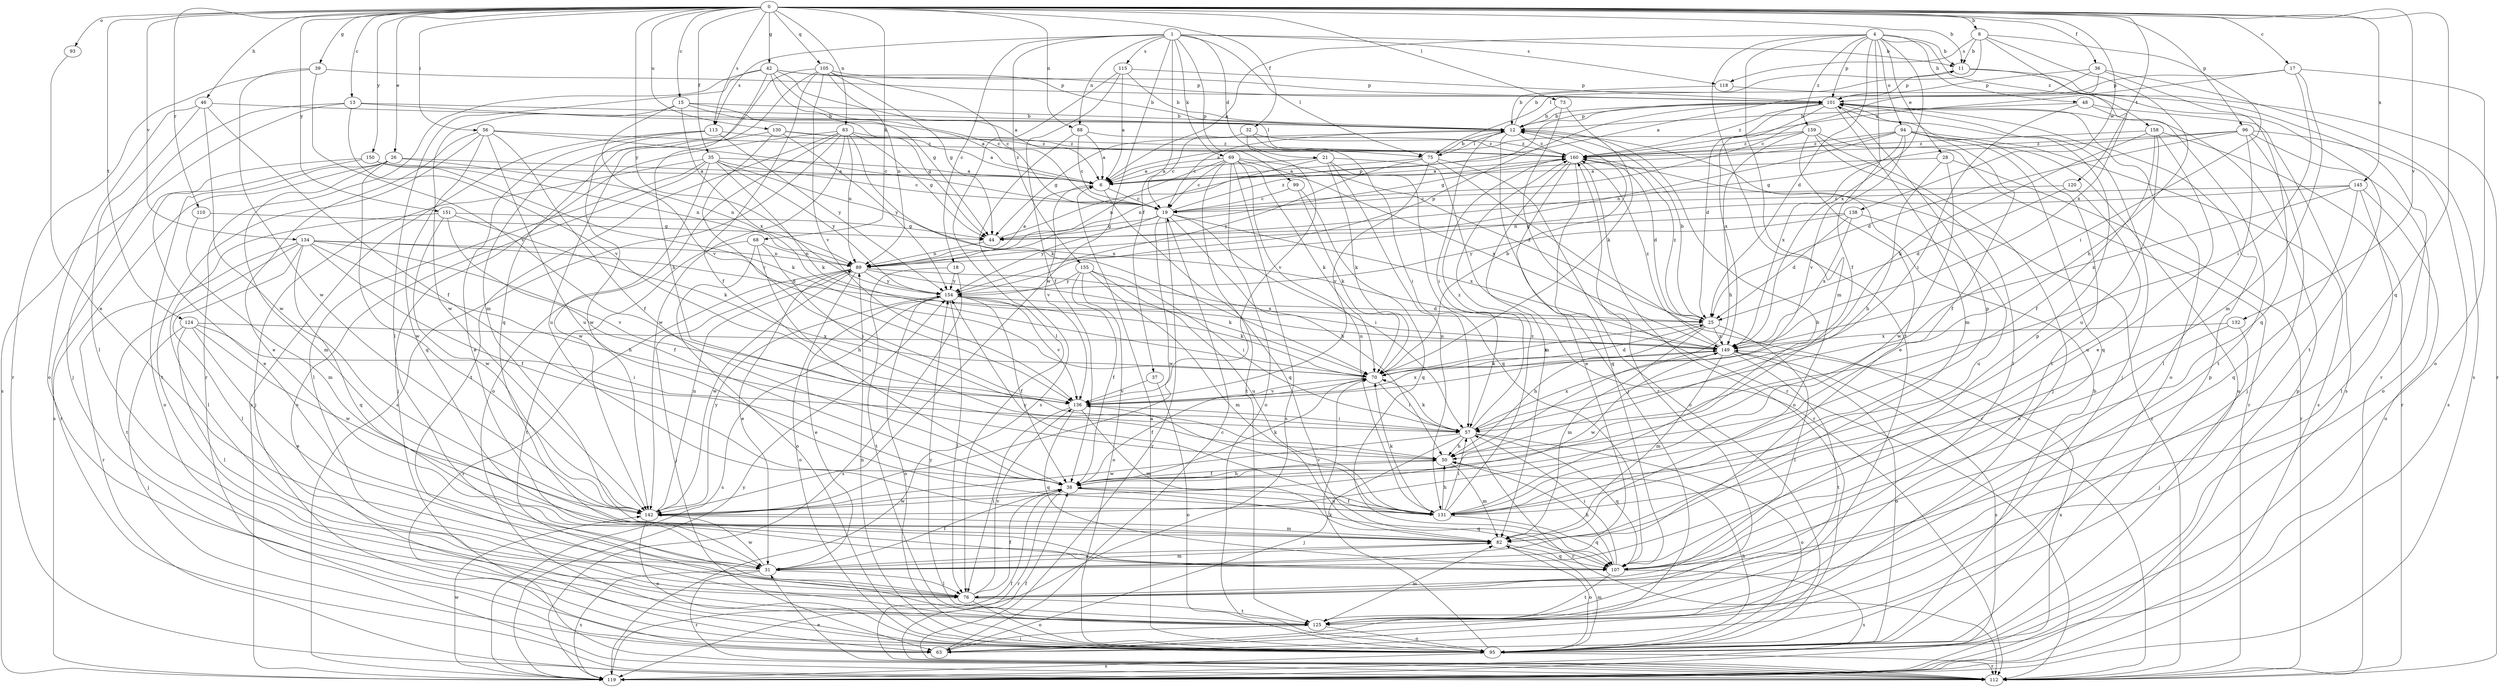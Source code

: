 strict digraph  {
0;
1;
4;
6;
8;
11;
12;
13;
15;
17;
18;
19;
21;
25;
26;
28;
31;
32;
35;
36;
37;
38;
39;
42;
44;
46;
48;
50;
56;
57;
63;
68;
69;
70;
73;
75;
76;
82;
83;
88;
89;
93;
94;
95;
96;
99;
101;
105;
107;
110;
112;
113;
115;
118;
119;
120;
124;
125;
130;
131;
132;
134;
136;
138;
142;
145;
149;
150;
151;
154;
155;
158;
159;
160;
0 -> 8  [label=b];
0 -> 11  [label=b];
0 -> 13  [label=c];
0 -> 15  [label=c];
0 -> 17  [label=c];
0 -> 26  [label=e];
0 -> 32  [label=f];
0 -> 35  [label=f];
0 -> 36  [label=f];
0 -> 39  [label=g];
0 -> 42  [label=g];
0 -> 46  [label=h];
0 -> 56  [label=i];
0 -> 68  [label=k];
0 -> 73  [label=l];
0 -> 83  [label=n];
0 -> 88  [label=n];
0 -> 93  [label=o];
0 -> 96  [label=p];
0 -> 105  [label=q];
0 -> 107  [label=q];
0 -> 110  [label=r];
0 -> 113  [label=s];
0 -> 120  [label=t];
0 -> 124  [label=t];
0 -> 130  [label=u];
0 -> 132  [label=v];
0 -> 134  [label=v];
0 -> 138  [label=w];
0 -> 145  [label=x];
0 -> 150  [label=y];
0 -> 151  [label=y];
0 -> 154  [label=y];
1 -> 11  [label=b];
1 -> 18  [label=c];
1 -> 21  [label=d];
1 -> 37  [label=f];
1 -> 69  [label=k];
1 -> 75  [label=l];
1 -> 88  [label=n];
1 -> 99  [label=p];
1 -> 113  [label=s];
1 -> 115  [label=s];
1 -> 118  [label=s];
1 -> 142  [label=w];
1 -> 155  [label=z];
4 -> 6  [label=a];
4 -> 11  [label=b];
4 -> 25  [label=d];
4 -> 28  [label=e];
4 -> 38  [label=f];
4 -> 48  [label=h];
4 -> 82  [label=m];
4 -> 94  [label=o];
4 -> 101  [label=p];
4 -> 125  [label=t];
4 -> 149  [label=x];
4 -> 158  [label=z];
4 -> 159  [label=z];
6 -> 19  [label=c];
6 -> 107  [label=q];
6 -> 136  [label=v];
8 -> 11  [label=b];
8 -> 50  [label=h];
8 -> 57  [label=i];
8 -> 75  [label=l];
8 -> 118  [label=s];
8 -> 149  [label=x];
11 -> 101  [label=p];
11 -> 112  [label=r];
11 -> 125  [label=t];
12 -> 11  [label=b];
12 -> 19  [label=c];
12 -> 44  [label=g];
12 -> 57  [label=i];
12 -> 63  [label=j];
12 -> 75  [label=l];
12 -> 101  [label=p];
12 -> 160  [label=z];
13 -> 12  [label=b];
13 -> 63  [label=j];
13 -> 75  [label=l];
13 -> 119  [label=s];
13 -> 136  [label=v];
15 -> 6  [label=a];
15 -> 12  [label=b];
15 -> 44  [label=g];
15 -> 136  [label=v];
15 -> 142  [label=w];
15 -> 149  [label=x];
17 -> 57  [label=i];
17 -> 82  [label=m];
17 -> 95  [label=o];
17 -> 101  [label=p];
17 -> 160  [label=z];
18 -> 119  [label=s];
18 -> 125  [label=t];
18 -> 154  [label=y];
19 -> 44  [label=g];
19 -> 50  [label=h];
19 -> 57  [label=i];
19 -> 112  [label=r];
19 -> 142  [label=w];
19 -> 149  [label=x];
19 -> 154  [label=y];
19 -> 160  [label=z];
21 -> 6  [label=a];
21 -> 70  [label=k];
21 -> 89  [label=n];
21 -> 107  [label=q];
21 -> 112  [label=r];
21 -> 131  [label=u];
25 -> 12  [label=b];
25 -> 50  [label=h];
25 -> 70  [label=k];
25 -> 76  [label=l];
25 -> 82  [label=m];
25 -> 149  [label=x];
25 -> 160  [label=z];
26 -> 6  [label=a];
26 -> 82  [label=m];
26 -> 89  [label=n];
26 -> 95  [label=o];
26 -> 119  [label=s];
26 -> 142  [label=w];
28 -> 6  [label=a];
28 -> 50  [label=h];
28 -> 112  [label=r];
28 -> 142  [label=w];
31 -> 38  [label=f];
31 -> 76  [label=l];
31 -> 82  [label=m];
31 -> 112  [label=r];
31 -> 119  [label=s];
31 -> 142  [label=w];
32 -> 19  [label=c];
32 -> 57  [label=i];
32 -> 136  [label=v];
32 -> 160  [label=z];
35 -> 6  [label=a];
35 -> 19  [label=c];
35 -> 63  [label=j];
35 -> 70  [label=k];
35 -> 76  [label=l];
35 -> 95  [label=o];
35 -> 142  [label=w];
35 -> 149  [label=x];
35 -> 154  [label=y];
36 -> 6  [label=a];
36 -> 19  [label=c];
36 -> 101  [label=p];
36 -> 107  [label=q];
36 -> 119  [label=s];
37 -> 95  [label=o];
37 -> 136  [label=v];
38 -> 50  [label=h];
38 -> 70  [label=k];
38 -> 107  [label=q];
38 -> 112  [label=r];
38 -> 131  [label=u];
38 -> 142  [label=w];
39 -> 101  [label=p];
39 -> 112  [label=r];
39 -> 136  [label=v];
39 -> 142  [label=w];
42 -> 6  [label=a];
42 -> 12  [label=b];
42 -> 19  [label=c];
42 -> 44  [label=g];
42 -> 50  [label=h];
42 -> 76  [label=l];
42 -> 101  [label=p];
42 -> 112  [label=r];
44 -> 89  [label=n];
44 -> 101  [label=p];
46 -> 12  [label=b];
46 -> 38  [label=f];
46 -> 76  [label=l];
46 -> 95  [label=o];
46 -> 142  [label=w];
48 -> 12  [label=b];
48 -> 57  [label=i];
48 -> 119  [label=s];
48 -> 125  [label=t];
50 -> 38  [label=f];
50 -> 82  [label=m];
56 -> 19  [label=c];
56 -> 31  [label=e];
56 -> 38  [label=f];
56 -> 107  [label=q];
56 -> 125  [label=t];
56 -> 131  [label=u];
56 -> 160  [label=z];
57 -> 50  [label=h];
57 -> 63  [label=j];
57 -> 70  [label=k];
57 -> 95  [label=o];
57 -> 107  [label=q];
57 -> 112  [label=r];
57 -> 142  [label=w];
57 -> 149  [label=x];
57 -> 160  [label=z];
63 -> 19  [label=c];
68 -> 50  [label=h];
68 -> 57  [label=i];
68 -> 89  [label=n];
68 -> 95  [label=o];
68 -> 125  [label=t];
69 -> 6  [label=a];
69 -> 19  [label=c];
69 -> 25  [label=d];
69 -> 70  [label=k];
69 -> 89  [label=n];
69 -> 95  [label=o];
69 -> 119  [label=s];
69 -> 125  [label=t];
69 -> 131  [label=u];
69 -> 149  [label=x];
70 -> 12  [label=b];
70 -> 25  [label=d];
70 -> 38  [label=f];
70 -> 57  [label=i];
70 -> 136  [label=v];
73 -> 12  [label=b];
73 -> 70  [label=k];
73 -> 112  [label=r];
75 -> 6  [label=a];
75 -> 12  [label=b];
75 -> 95  [label=o];
75 -> 112  [label=r];
75 -> 136  [label=v];
75 -> 154  [label=y];
76 -> 38  [label=f];
76 -> 95  [label=o];
76 -> 125  [label=t];
76 -> 136  [label=v];
82 -> 31  [label=e];
82 -> 95  [label=o];
82 -> 107  [label=q];
83 -> 44  [label=g];
83 -> 63  [label=j];
83 -> 70  [label=k];
83 -> 89  [label=n];
83 -> 95  [label=o];
83 -> 119  [label=s];
83 -> 125  [label=t];
83 -> 142  [label=w];
83 -> 160  [label=z];
88 -> 6  [label=a];
88 -> 19  [label=c];
88 -> 119  [label=s];
88 -> 160  [label=z];
89 -> 6  [label=a];
89 -> 31  [label=e];
89 -> 63  [label=j];
89 -> 70  [label=k];
89 -> 95  [label=o];
89 -> 112  [label=r];
89 -> 142  [label=w];
89 -> 149  [label=x];
89 -> 154  [label=y];
93 -> 31  [label=e];
94 -> 38  [label=f];
94 -> 44  [label=g];
94 -> 89  [label=n];
94 -> 95  [label=o];
94 -> 107  [label=q];
94 -> 119  [label=s];
94 -> 136  [label=v];
94 -> 149  [label=x];
94 -> 160  [label=z];
95 -> 6  [label=a];
95 -> 12  [label=b];
95 -> 50  [label=h];
95 -> 70  [label=k];
95 -> 82  [label=m];
95 -> 89  [label=n];
95 -> 101  [label=p];
95 -> 112  [label=r];
95 -> 119  [label=s];
96 -> 25  [label=d];
96 -> 44  [label=g];
96 -> 63  [label=j];
96 -> 76  [label=l];
96 -> 95  [label=o];
96 -> 119  [label=s];
96 -> 160  [label=z];
99 -> 19  [label=c];
99 -> 70  [label=k];
99 -> 107  [label=q];
101 -> 12  [label=b];
101 -> 25  [label=d];
101 -> 63  [label=j];
101 -> 82  [label=m];
101 -> 95  [label=o];
101 -> 125  [label=t];
101 -> 149  [label=x];
101 -> 160  [label=z];
105 -> 19  [label=c];
105 -> 38  [label=f];
105 -> 44  [label=g];
105 -> 82  [label=m];
105 -> 89  [label=n];
105 -> 101  [label=p];
105 -> 107  [label=q];
105 -> 136  [label=v];
107 -> 50  [label=h];
107 -> 57  [label=i];
107 -> 101  [label=p];
107 -> 119  [label=s];
107 -> 125  [label=t];
110 -> 44  [label=g];
110 -> 82  [label=m];
112 -> 31  [label=e];
112 -> 38  [label=f];
112 -> 160  [label=z];
113 -> 31  [label=e];
113 -> 119  [label=s];
113 -> 142  [label=w];
113 -> 154  [label=y];
113 -> 160  [label=z];
115 -> 6  [label=a];
115 -> 12  [label=b];
115 -> 38  [label=f];
115 -> 76  [label=l];
115 -> 101  [label=p];
118 -> 12  [label=b];
118 -> 112  [label=r];
119 -> 38  [label=f];
119 -> 101  [label=p];
119 -> 142  [label=w];
119 -> 149  [label=x];
119 -> 154  [label=y];
120 -> 19  [label=c];
120 -> 25  [label=d];
120 -> 131  [label=u];
124 -> 31  [label=e];
124 -> 57  [label=i];
124 -> 63  [label=j];
124 -> 76  [label=l];
124 -> 142  [label=w];
124 -> 149  [label=x];
125 -> 63  [label=j];
125 -> 82  [label=m];
125 -> 95  [label=o];
125 -> 154  [label=y];
125 -> 160  [label=z];
130 -> 6  [label=a];
130 -> 131  [label=u];
130 -> 136  [label=v];
130 -> 154  [label=y];
130 -> 160  [label=z];
131 -> 12  [label=b];
131 -> 38  [label=f];
131 -> 50  [label=h];
131 -> 57  [label=i];
131 -> 70  [label=k];
131 -> 101  [label=p];
131 -> 107  [label=q];
131 -> 136  [label=v];
131 -> 154  [label=y];
131 -> 160  [label=z];
132 -> 63  [label=j];
132 -> 131  [label=u];
132 -> 149  [label=x];
134 -> 25  [label=d];
134 -> 38  [label=f];
134 -> 50  [label=h];
134 -> 76  [label=l];
134 -> 89  [label=n];
134 -> 107  [label=q];
134 -> 112  [label=r];
134 -> 125  [label=t];
134 -> 136  [label=v];
136 -> 57  [label=i];
136 -> 76  [label=l];
136 -> 82  [label=m];
136 -> 107  [label=q];
136 -> 149  [label=x];
138 -> 25  [label=d];
138 -> 44  [label=g];
138 -> 131  [label=u];
138 -> 149  [label=x];
138 -> 154  [label=y];
142 -> 82  [label=m];
142 -> 89  [label=n];
142 -> 95  [label=o];
142 -> 154  [label=y];
145 -> 19  [label=c];
145 -> 76  [label=l];
145 -> 89  [label=n];
145 -> 95  [label=o];
145 -> 107  [label=q];
145 -> 149  [label=x];
149 -> 70  [label=k];
149 -> 82  [label=m];
149 -> 95  [label=o];
149 -> 119  [label=s];
149 -> 125  [label=t];
149 -> 142  [label=w];
149 -> 160  [label=z];
150 -> 6  [label=a];
150 -> 31  [label=e];
150 -> 70  [label=k];
150 -> 89  [label=n];
150 -> 112  [label=r];
151 -> 38  [label=f];
151 -> 44  [label=g];
151 -> 70  [label=k];
151 -> 76  [label=l];
151 -> 142  [label=w];
154 -> 25  [label=d];
154 -> 31  [label=e];
154 -> 38  [label=f];
154 -> 70  [label=k];
154 -> 76  [label=l];
154 -> 95  [label=o];
154 -> 101  [label=p];
154 -> 119  [label=s];
154 -> 136  [label=v];
155 -> 38  [label=f];
155 -> 57  [label=i];
155 -> 82  [label=m];
155 -> 95  [label=o];
155 -> 131  [label=u];
155 -> 154  [label=y];
158 -> 31  [label=e];
158 -> 38  [label=f];
158 -> 70  [label=k];
158 -> 112  [label=r];
158 -> 131  [label=u];
158 -> 160  [label=z];
159 -> 6  [label=a];
159 -> 31  [label=e];
159 -> 50  [label=h];
159 -> 63  [label=j];
159 -> 76  [label=l];
159 -> 112  [label=r];
159 -> 160  [label=z];
160 -> 6  [label=a];
160 -> 25  [label=d];
160 -> 31  [label=e];
160 -> 82  [label=m];
160 -> 95  [label=o];
160 -> 107  [label=q];
}
